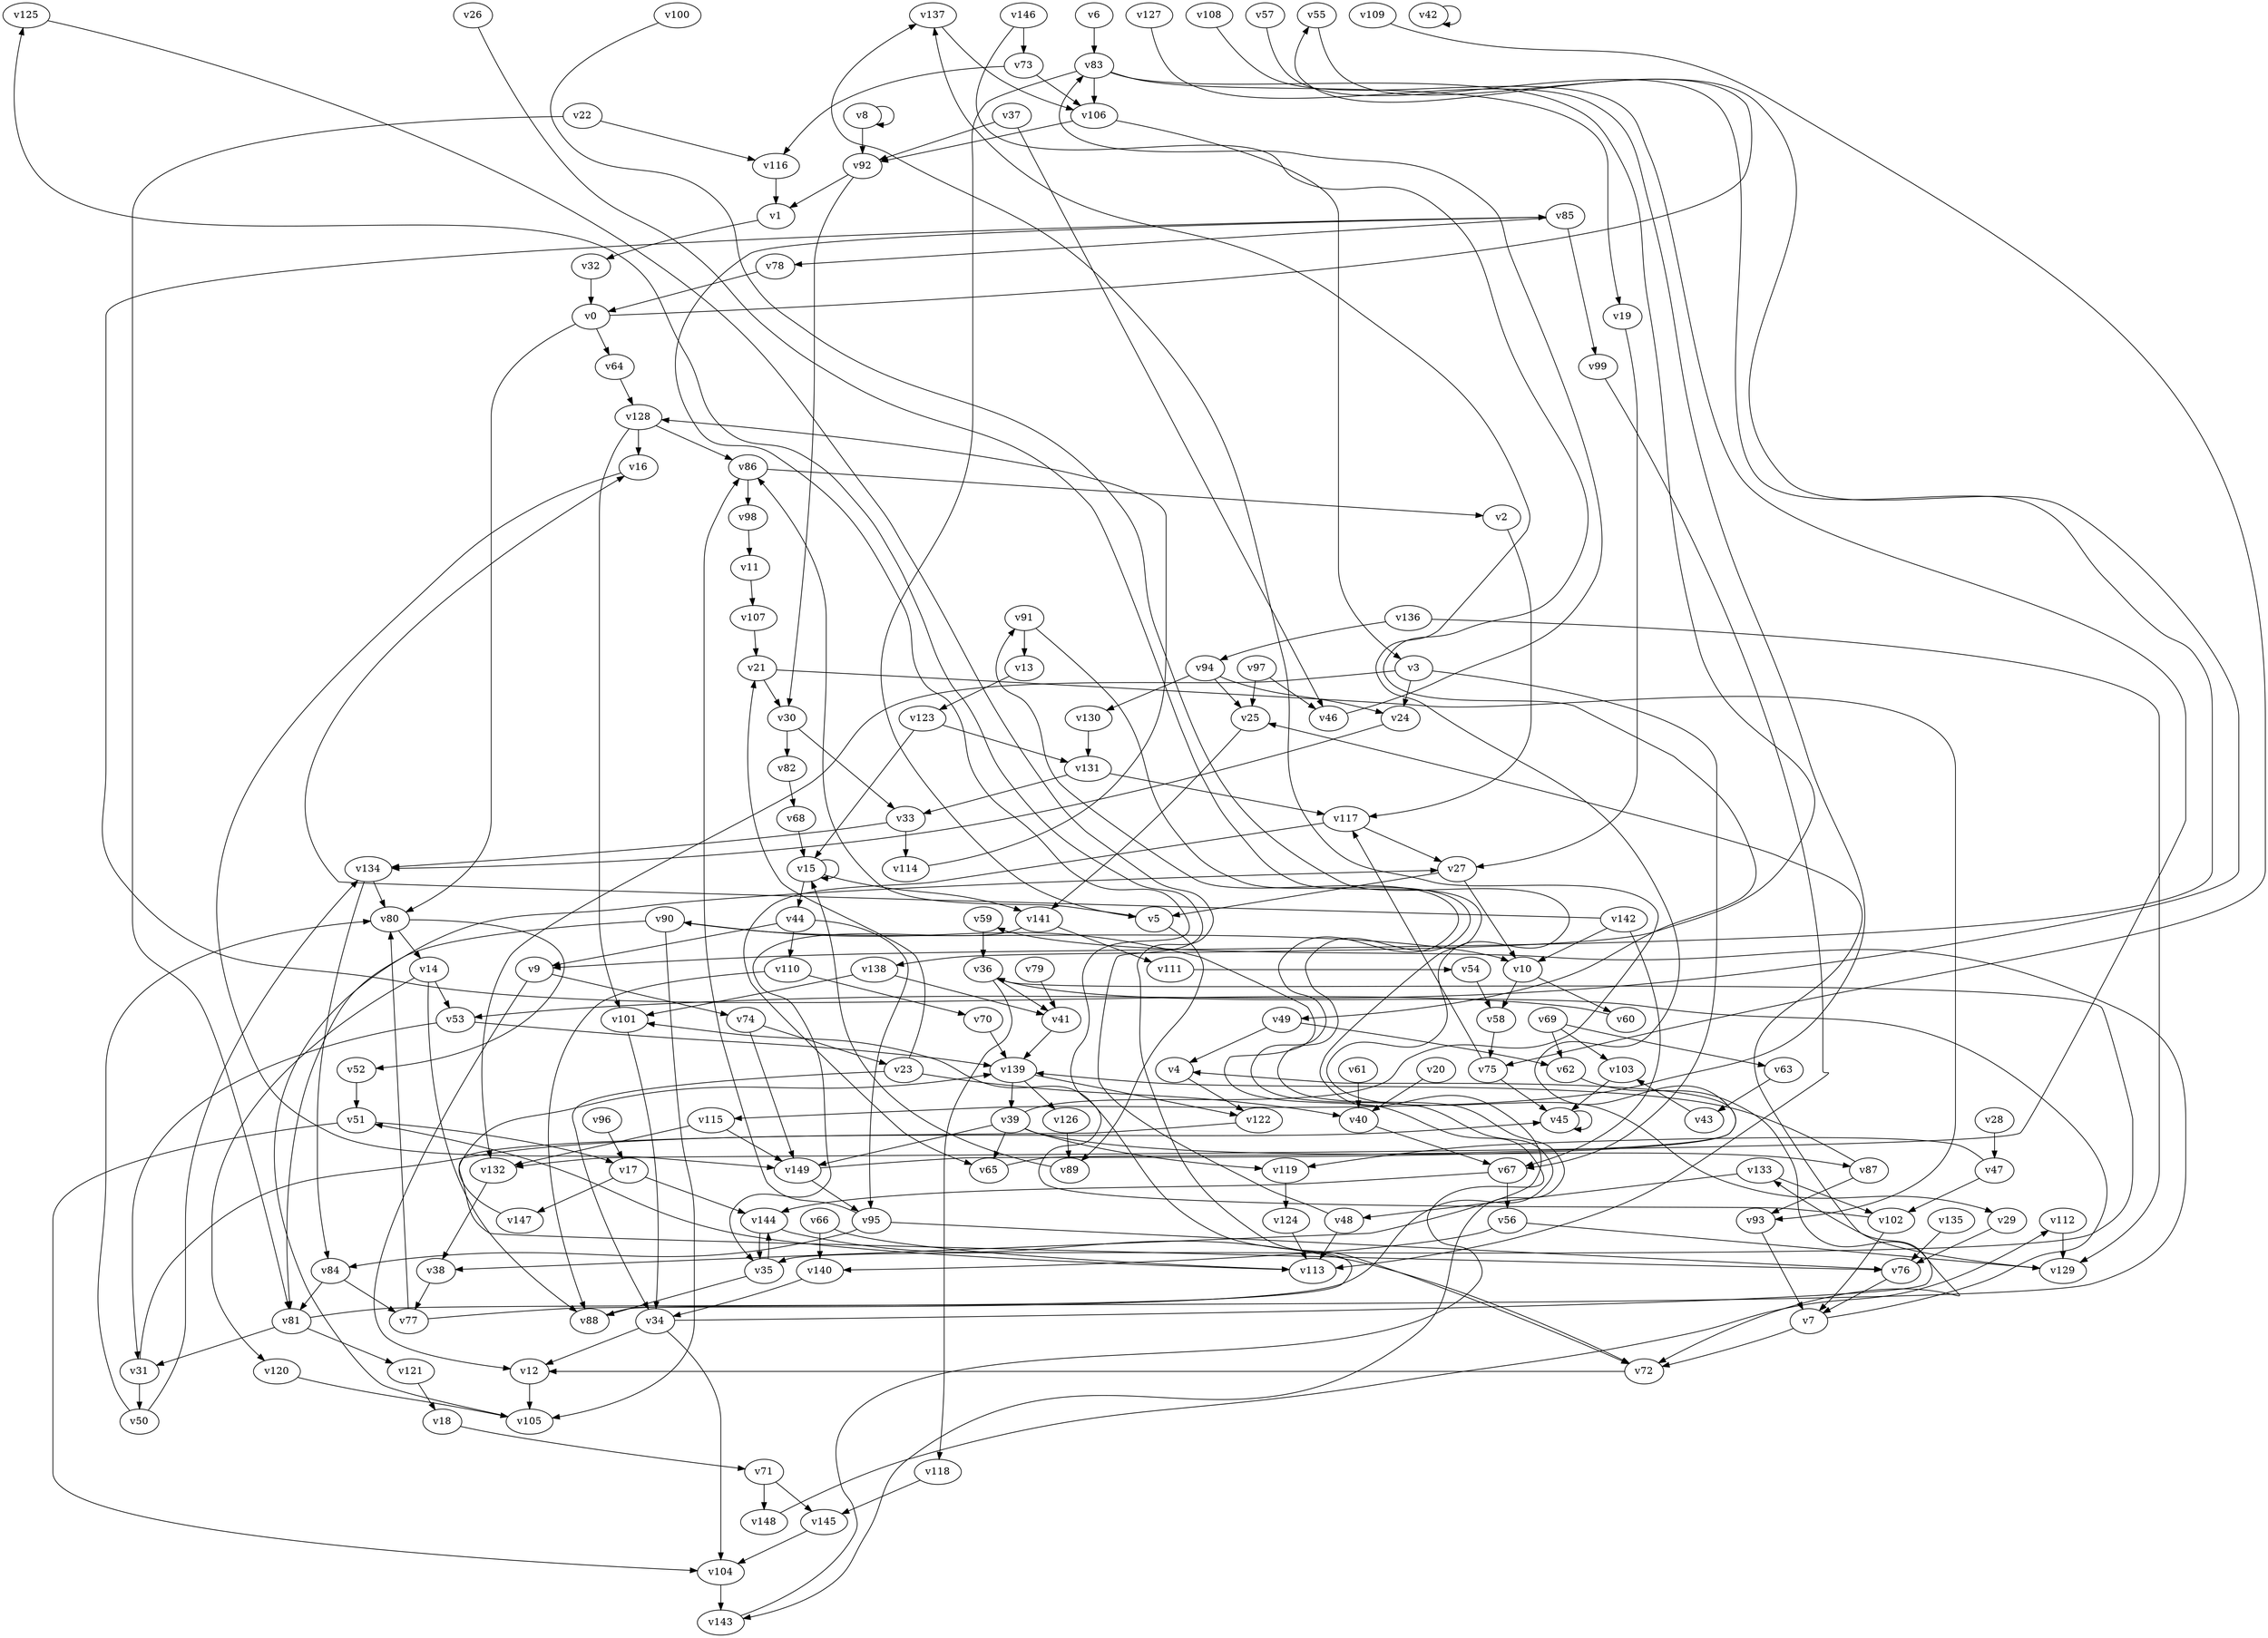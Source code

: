 // Benchmark game 212 - 150 vertices
// time_bound: 73
// targets: v94
digraph G {
    v0 [name="v0", player=0];
    v1 [name="v1", player=1];
    v2 [name="v2", player=0];
    v3 [name="v3", player=1];
    v4 [name="v4", player=0];
    v5 [name="v5", player=1];
    v6 [name="v6", player=1];
    v7 [name="v7", player=0];
    v8 [name="v8", player=0];
    v9 [name="v9", player=1];
    v10 [name="v10", player=0];
    v11 [name="v11", player=0];
    v12 [name="v12", player=0];
    v13 [name="v13", player=1];
    v14 [name="v14", player=0];
    v15 [name="v15", player=0];
    v16 [name="v16", player=0];
    v17 [name="v17", player=0];
    v18 [name="v18", player=1];
    v19 [name="v19", player=1];
    v20 [name="v20", player=1];
    v21 [name="v21", player=1];
    v22 [name="v22", player=1];
    v23 [name="v23", player=0];
    v24 [name="v24", player=1];
    v25 [name="v25", player=0];
    v26 [name="v26", player=1];
    v27 [name="v27", player=1];
    v28 [name="v28", player=0];
    v29 [name="v29", player=1];
    v30 [name="v30", player=0];
    v31 [name="v31", player=0];
    v32 [name="v32", player=0];
    v33 [name="v33", player=0];
    v34 [name="v34", player=0];
    v35 [name="v35", player=1];
    v36 [name="v36", player=1];
    v37 [name="v37", player=0];
    v38 [name="v38", player=1];
    v39 [name="v39", player=1];
    v40 [name="v40", player=1];
    v41 [name="v41", player=0];
    v42 [name="v42", player=1];
    v43 [name="v43", player=1];
    v44 [name="v44", player=1];
    v45 [name="v45", player=1];
    v46 [name="v46", player=0];
    v47 [name="v47", player=0];
    v48 [name="v48", player=1];
    v49 [name="v49", player=0];
    v50 [name="v50", player=0];
    v51 [name="v51", player=0];
    v52 [name="v52", player=1];
    v53 [name="v53", player=0];
    v54 [name="v54", player=0];
    v55 [name="v55", player=0];
    v56 [name="v56", player=0];
    v57 [name="v57", player=0];
    v58 [name="v58", player=0];
    v59 [name="v59", player=1];
    v60 [name="v60", player=0];
    v61 [name="v61", player=1];
    v62 [name="v62", player=0];
    v63 [name="v63", player=1];
    v64 [name="v64", player=1];
    v65 [name="v65", player=0];
    v66 [name="v66", player=1];
    v67 [name="v67", player=0];
    v68 [name="v68", player=0];
    v69 [name="v69", player=1];
    v70 [name="v70", player=1];
    v71 [name="v71", player=0];
    v72 [name="v72", player=0];
    v73 [name="v73", player=0];
    v74 [name="v74", player=1];
    v75 [name="v75", player=1];
    v76 [name="v76", player=0];
    v77 [name="v77", player=1];
    v78 [name="v78", player=1];
    v79 [name="v79", player=0];
    v80 [name="v80", player=0];
    v81 [name="v81", player=0];
    v82 [name="v82", player=1];
    v83 [name="v83", player=1];
    v84 [name="v84", player=0];
    v85 [name="v85", player=1];
    v86 [name="v86", player=0];
    v87 [name="v87", player=0];
    v88 [name="v88", player=1];
    v89 [name="v89", player=0];
    v90 [name="v90", player=1];
    v91 [name="v91", player=1];
    v92 [name="v92", player=1];
    v93 [name="v93", player=0];
    v94 [name="v94", player=0, target=1];
    v95 [name="v95", player=1];
    v96 [name="v96", player=0];
    v97 [name="v97", player=0];
    v98 [name="v98", player=0];
    v99 [name="v99", player=1];
    v100 [name="v100", player=1];
    v101 [name="v101", player=1];
    v102 [name="v102", player=0];
    v103 [name="v103", player=0];
    v104 [name="v104", player=1];
    v105 [name="v105", player=1];
    v106 [name="v106", player=1];
    v107 [name="v107", player=0];
    v108 [name="v108", player=1];
    v109 [name="v109", player=0];
    v110 [name="v110", player=0];
    v111 [name="v111", player=1];
    v112 [name="v112", player=0];
    v113 [name="v113", player=0];
    v114 [name="v114", player=1];
    v115 [name="v115", player=0];
    v116 [name="v116", player=0];
    v117 [name="v117", player=1];
    v118 [name="v118", player=0];
    v119 [name="v119", player=0];
    v120 [name="v120", player=1];
    v121 [name="v121", player=1];
    v122 [name="v122", player=1];
    v123 [name="v123", player=0];
    v124 [name="v124", player=1];
    v125 [name="v125", player=0];
    v126 [name="v126", player=1];
    v127 [name="v127", player=1];
    v128 [name="v128", player=0];
    v129 [name="v129", player=0];
    v130 [name="v130", player=0];
    v131 [name="v131", player=1];
    v132 [name="v132", player=0];
    v133 [name="v133", player=0];
    v134 [name="v134", player=0];
    v135 [name="v135", player=1];
    v136 [name="v136", player=0];
    v137 [name="v137", player=0];
    v138 [name="v138", player=0];
    v139 [name="v139", player=0];
    v140 [name="v140", player=0];
    v141 [name="v141", player=0];
    v142 [name="v142", player=0];
    v143 [name="v143", player=0];
    v144 [name="v144", player=0];
    v145 [name="v145", player=1];
    v146 [name="v146", player=0];
    v147 [name="v147", player=0];
    v148 [name="v148", player=0];
    v149 [name="v149", player=1];

    v0 -> v55 [constraint="t >= 5"];
    v1 -> v32;
    v2 -> v117;
    v3 -> v132;
    v4 -> v122;
    v5 -> v86;
    v6 -> v83;
    v7 -> v36 [constraint="t mod 4 == 1"];
    v8 -> v92;
    v9 -> v12;
    v10 -> v58;
    v11 -> v107;
    v12 -> v105;
    v13 -> v123;
    v14 -> v53;
    v15 -> v15;
    v16 -> v149 [constraint="t < 11"];
    v17 -> v147;
    v18 -> v71;
    v19 -> v27;
    v20 -> v40;
    v21 -> v30;
    v22 -> v81;
    v23 -> v40;
    v24 -> v134 [constraint="t mod 4 == 0"];
    v25 -> v141;
    v26 -> v38 [constraint="t < 7"];
    v27 -> v10;
    v28 -> v47;
    v29 -> v76;
    v30 -> v82;
    v31 -> v45 [constraint="t mod 5 == 3"];
    v32 -> v0;
    v33 -> v134;
    v34 -> v133 [constraint="t mod 3 == 2"];
    v35 -> v144;
    v36 -> v35 [constraint="t mod 3 == 2"];
    v37 -> v92;
    v38 -> v77;
    v39 -> v137 [constraint="t mod 3 == 1"];
    v40 -> v67;
    v41 -> v139;
    v42 -> v42;
    v43 -> v103 [constraint="t >= 5"];
    v44 -> v110;
    v45 -> v45 [constraint="t >= 1"];
    v46 -> v83 [constraint="t >= 4"];
    v47 -> v119 [constraint="t >= 3"];
    v48 -> v125 [constraint="t mod 4 == 0"];
    v49 -> v62;
    v50 -> v134;
    v51 -> v104;
    v52 -> v51;
    v53 -> v31;
    v54 -> v58;
    v55 -> v53 [constraint="t >= 4"];
    v56 -> v129;
    v57 -> v9 [constraint="t mod 2 == 1"];
    v58 -> v75;
    v59 -> v36;
    v60 -> v85 [constraint="t < 14"];
    v61 -> v40;
    v62 -> v72 [constraint="t < 6"];
    v63 -> v43;
    v64 -> v128;
    v65 -> v4 [constraint="t < 7"];
    v66 -> v113;
    v67 -> v144;
    v68 -> v15;
    v69 -> v103;
    v70 -> v139;
    v71 -> v145;
    v72 -> v12 [constraint="t < 5"];
    v73 -> v106;
    v74 -> v149;
    v75 -> v45;
    v76 -> v7;
    v77 -> v91 [constraint="t mod 5 == 4"];
    v78 -> v0;
    v79 -> v41;
    v80 -> v52 [constraint="t < 12"];
    v81 -> v59 [constraint="t mod 2 == 0"];
    v82 -> v68;
    v83 -> v138 [constraint="t < 10"];
    v84 -> v81;
    v85 -> v99;
    v86 -> v2;
    v87 -> v93;
    v88 -> v85 [constraint="t < 5"];
    v89 -> v15 [constraint="t >= 4"];
    v90 -> v81;
    v91 -> v143 [constraint="t < 8"];
    v92 -> v30;
    v93 -> v7;
    v94 -> v25;
    v95 -> v84;
    v96 -> v17;
    v97 -> v46;
    v98 -> v11;
    v99 -> v113;
    v100 -> v29 [constraint="t >= 4"];
    v101 -> v34;
    v102 -> v101 [constraint="t mod 3 == 0"];
    v103 -> v45;
    v104 -> v143;
    v105 -> v27 [constraint="t < 7"];
    v106 -> v3;
    v107 -> v21;
    v108 -> v132 [constraint="t >= 3"];
    v109 -> v75 [constraint="t >= 4"];
    v110 -> v88;
    v111 -> v54 [constraint="t mod 4 == 3"];
    v112 -> v129;
    v113 -> v51 [constraint="t >= 5"];
    v114 -> v128;
    v115 -> v132;
    v116 -> v1;
    v117 -> v65;
    v118 -> v145;
    v119 -> v124;
    v120 -> v105;
    v121 -> v18;
    v122 -> v76 [constraint="t mod 4 == 0"];
    v123 -> v15;
    v124 -> v113;
    v125 -> v72 [constraint="t mod 5 == 0"];
    v126 -> v89;
    v127 -> v115 [constraint="t mod 2 == 1"];
    v128 -> v101;
    v129 -> v25 [constraint="t >= 2"];
    v130 -> v131;
    v131 -> v33;
    v132 -> v38;
    v133 -> v102;
    v134 -> v84;
    v135 -> v76;
    v136 -> v129;
    v137 -> v106 [constraint="t mod 5 == 0"];
    v138 -> v101;
    v139 -> v39;
    v140 -> v34;
    v141 -> v35 [constraint="t < 12"];
    v142 -> v16 [constraint="t mod 5 == 2"];
    v143 -> v90 [constraint="t mod 5 == 2"];
    v144 -> v72;
    v145 -> v104;
    v146 -> v49 [constraint="t mod 2 == 1"];
    v147 -> v139 [constraint="t >= 2"];
    v148 -> v112 [constraint="t mod 5 == 1"];
    v149 -> v137 [constraint="t < 14"];
    v23 -> v34;
    v95 -> v86;
    v22 -> v116;
    v146 -> v73;
    v139 -> v122;
    v67 -> v56;
    v81 -> v121;
    v83 -> v106;
    v14 -> v88;
    v138 -> v41;
    v15 -> v44;
    v17 -> v144;
    v83 -> v19;
    v33 -> v114;
    v144 -> v35;
    v48 -> v113;
    v91 -> v13;
    v94 -> v130;
    v95 -> v76;
    v23 -> v21;
    v69 -> v63;
    v31 -> v50;
    v85 -> v78;
    v39 -> v119;
    v110 -> v70;
    v83 -> v5;
    v117 -> v27;
    v74 -> v23;
    v69 -> v62;
    v39 -> v87;
    v131 -> v117;
    v47 -> v102;
    v106 -> v92;
    v90 -> v105;
    v66 -> v140;
    v0 -> v64;
    v39 -> v65;
    v39 -> v149;
    v149 -> v95;
    v34 -> v12;
    v10 -> v60;
    v128 -> v16;
    v123 -> v131;
    v5 -> v89;
    v3 -> v24;
    v87 -> v139;
    v36 -> v118;
    v128 -> v86;
    v71 -> v148;
    v34 -> v104;
    v77 -> v80;
    v37 -> v46;
    v86 -> v98;
    v9 -> v74;
    v35 -> v88;
    v27 -> v5;
    v97 -> v25;
    v7 -> v72;
    v30 -> v33;
    v90 -> v10;
    v134 -> v80;
    v102 -> v7;
    v56 -> v140;
    v53 -> v139;
    v75 -> v117;
    v84 -> v77;
    v51 -> v17;
    v8 -> v8;
    v49 -> v4;
    v44 -> v95;
    v80 -> v14;
    v36 -> v41;
    v141 -> v111;
    v142 -> v67;
    v73 -> v116;
    v0 -> v80;
    v142 -> v10;
    v50 -> v80;
    v139 -> v126;
    v14 -> v120;
    v44 -> v9;
    v15 -> v141;
    v115 -> v149;
    v136 -> v94;
    v133 -> v48;
    v92 -> v1;
    v94 -> v24;
    v21 -> v93;
    v3 -> v67;
    v81 -> v31;
}
